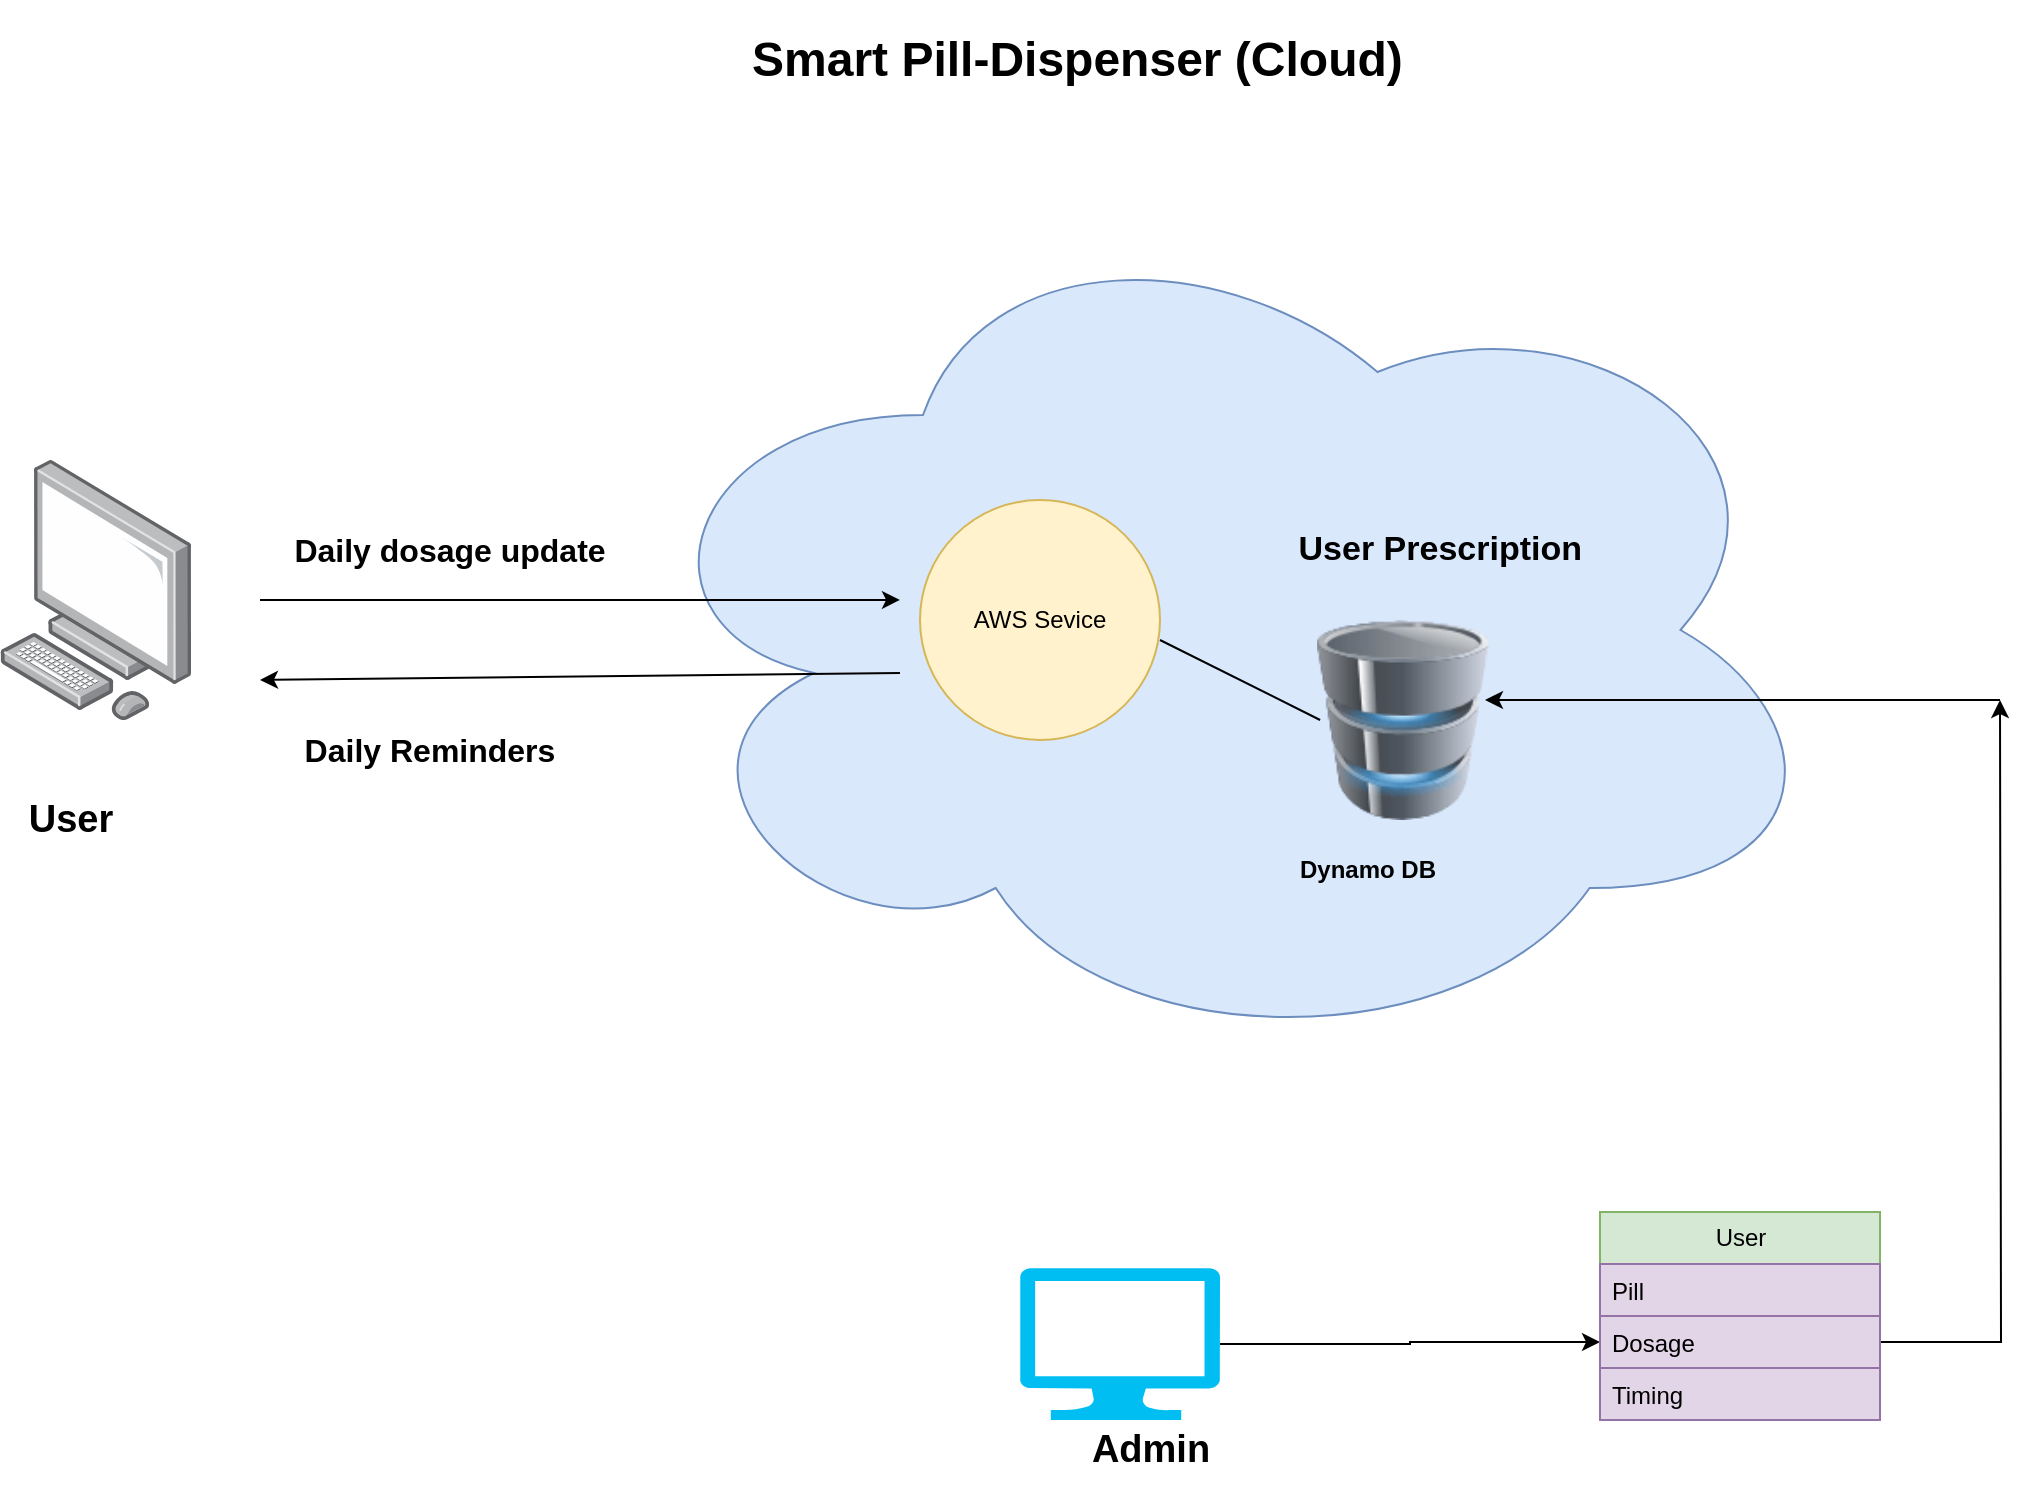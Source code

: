 <mxfile version="21.0.6" type="device"><diagram name="Page-1" id="QGv4IDnbL5DG2WCOZ8Tf"><mxGraphModel dx="2085" dy="1741" grid="1" gridSize="10" guides="1" tooltips="1" connect="1" arrows="1" fold="1" page="1" pageScale="1" pageWidth="850" pageHeight="1100" math="0" shadow="0"><root><mxCell id="0"/><mxCell id="1" parent="0"/><mxCell id="9NqdRj7v1oMdK69qCvYX-1" value="&lt;h1&gt;Smart Pill-Dispenser (Cloud)&lt;/h1&gt;" style="text;html=1;strokeColor=none;fillColor=none;spacing=5;spacingTop=-20;whiteSpace=wrap;overflow=hidden;rounded=0;" vertex="1" parent="1"><mxGeometry x="171" y="-1000" width="392" height="50" as="geometry"/></mxCell><mxCell id="9NqdRj7v1oMdK69qCvYX-2" value="" style="ellipse;shape=cloud;whiteSpace=wrap;html=1;fillColor=#dae8fc;strokeColor=#6c8ebf;" vertex="1" parent="1"><mxGeometry x="110" y="-910" width="606" height="430" as="geometry"/></mxCell><mxCell id="9NqdRj7v1oMdK69qCvYX-16" style="edgeStyle=orthogonalEdgeStyle;rounded=0;orthogonalLoop=1;jettySize=auto;html=1;entryX=0;entryY=0.5;entryDx=0;entryDy=0;" edge="1" parent="1" source="9NqdRj7v1oMdK69qCvYX-5" target="9NqdRj7v1oMdK69qCvYX-12"><mxGeometry relative="1" as="geometry"><mxPoint x="560" y="-358" as="targetPoint"/></mxGeometry></mxCell><mxCell id="9NqdRj7v1oMdK69qCvYX-5" value="" style="verticalLabelPosition=bottom;html=1;verticalAlign=top;align=center;strokeColor=none;fillColor=#00BEF2;shape=mxgraph.azure.computer;pointerEvents=1;" vertex="1" parent="1"><mxGeometry x="310" y="-376" width="100" height="76" as="geometry"/></mxCell><mxCell id="9NqdRj7v1oMdK69qCvYX-6" value="&lt;b&gt;&lt;font style=&quot;font-size: 19px;&quot;&gt;Admin&lt;/font&gt;&lt;/b&gt;" style="text;html=1;align=center;verticalAlign=middle;resizable=0;points=[];autosize=1;strokeColor=none;fillColor=none;" vertex="1" parent="1"><mxGeometry x="335" y="-305" width="80" height="40" as="geometry"/></mxCell><mxCell id="9NqdRj7v1oMdK69qCvYX-10" value="User" style="swimlane;fontStyle=0;childLayout=stackLayout;horizontal=1;startSize=26;fillColor=#d5e8d4;horizontalStack=0;resizeParent=1;resizeParentMax=0;resizeLast=0;collapsible=1;marginBottom=0;html=1;strokeColor=#82b366;" vertex="1" parent="1"><mxGeometry x="600" y="-404" width="140" height="104" as="geometry"/></mxCell><mxCell id="9NqdRj7v1oMdK69qCvYX-11" value="Pill&amp;nbsp;" style="text;strokeColor=#9673a6;fillColor=#e1d5e7;align=left;verticalAlign=top;spacingLeft=4;spacingRight=4;overflow=hidden;rotatable=0;points=[[0,0.5],[1,0.5]];portConstraint=eastwest;whiteSpace=wrap;html=1;" vertex="1" parent="9NqdRj7v1oMdK69qCvYX-10"><mxGeometry y="26" width="140" height="26" as="geometry"/></mxCell><mxCell id="9NqdRj7v1oMdK69qCvYX-17" style="edgeStyle=orthogonalEdgeStyle;rounded=0;orthogonalLoop=1;jettySize=auto;html=1;" edge="1" parent="9NqdRj7v1oMdK69qCvYX-10" source="9NqdRj7v1oMdK69qCvYX-12"><mxGeometry relative="1" as="geometry"><mxPoint x="200" y="-256" as="targetPoint"/></mxGeometry></mxCell><mxCell id="9NqdRj7v1oMdK69qCvYX-12" value="Dosage" style="text;strokeColor=#9673a6;fillColor=#e1d5e7;align=left;verticalAlign=top;spacingLeft=4;spacingRight=4;overflow=hidden;rotatable=0;points=[[0,0.5],[1,0.5]];portConstraint=eastwest;whiteSpace=wrap;html=1;" vertex="1" parent="9NqdRj7v1oMdK69qCvYX-10"><mxGeometry y="52" width="140" height="26" as="geometry"/></mxCell><mxCell id="9NqdRj7v1oMdK69qCvYX-13" value="Timing" style="text;strokeColor=#9673a6;fillColor=#e1d5e7;align=left;verticalAlign=top;spacingLeft=4;spacingRight=4;overflow=hidden;rotatable=0;points=[[0,0.5],[1,0.5]];portConstraint=eastwest;whiteSpace=wrap;html=1;" vertex="1" parent="9NqdRj7v1oMdK69qCvYX-10"><mxGeometry y="78" width="140" height="26" as="geometry"/></mxCell><mxCell id="9NqdRj7v1oMdK69qCvYX-15" value="&lt;b&gt;&lt;font style=&quot;font-size: 17px;&quot;&gt;User Prescription&amp;nbsp;&lt;/font&gt;&lt;/b&gt;" style="text;html=1;strokeColor=none;fillColor=none;align=center;verticalAlign=middle;whiteSpace=wrap;rounded=0;" vertex="1" parent="1"><mxGeometry x="443.5" y="-750" width="156.5" height="30" as="geometry"/></mxCell><mxCell id="9NqdRj7v1oMdK69qCvYX-18" value="" style="endArrow=classic;html=1;rounded=0;entryX=1;entryY=0.5;entryDx=0;entryDy=0;entryPerimeter=0;" edge="1" parent="1"><mxGeometry width="50" height="50" relative="1" as="geometry"><mxPoint x="800" y="-660" as="sourcePoint"/><mxPoint x="542.5" y="-660" as="targetPoint"/></mxGeometry></mxCell><mxCell id="9NqdRj7v1oMdK69qCvYX-19" value="" style="points=[];aspect=fixed;html=1;align=center;shadow=0;dashed=0;image;image=img/lib/allied_telesis/computer_and_terminals/Personal_Computer.svg;" vertex="1" parent="1"><mxGeometry x="-200" y="-780" width="95.93" height="130" as="geometry"/></mxCell><mxCell id="9NqdRj7v1oMdK69qCvYX-20" value="&lt;b&gt;&lt;font style=&quot;font-size: 19px;&quot;&gt;User&lt;/font&gt;&lt;/b&gt;" style="text;html=1;align=center;verticalAlign=middle;resizable=0;points=[];autosize=1;strokeColor=none;fillColor=none;" vertex="1" parent="1"><mxGeometry x="-200" y="-620" width="70" height="40" as="geometry"/></mxCell><mxCell id="9NqdRj7v1oMdK69qCvYX-21" value="" style="image;html=1;image=img/lib/clip_art/computers/Database_128x128.png" vertex="1" parent="1"><mxGeometry x="440" y="-700" width="123" height="100" as="geometry"/></mxCell><mxCell id="9NqdRj7v1oMdK69qCvYX-23" value="AWS Sevice" style="ellipse;whiteSpace=wrap;html=1;aspect=fixed;fillColor=#fff2cc;strokeColor=#d6b656;" vertex="1" parent="1"><mxGeometry x="260" y="-760" width="120" height="120" as="geometry"/></mxCell><mxCell id="9NqdRj7v1oMdK69qCvYX-24" value="" style="endArrow=classic;html=1;rounded=0;entryX=0.231;entryY=0.465;entryDx=0;entryDy=0;entryPerimeter=0;" edge="1" parent="1" target="9NqdRj7v1oMdK69qCvYX-2"><mxGeometry width="50" height="50" relative="1" as="geometry"><mxPoint x="-70" y="-710" as="sourcePoint"/><mxPoint x="20" y="-760" as="targetPoint"/></mxGeometry></mxCell><mxCell id="9NqdRj7v1oMdK69qCvYX-25" value="" style="endArrow=classic;html=1;rounded=0;exitX=0.231;exitY=0.55;exitDx=0;exitDy=0;exitPerimeter=0;" edge="1" parent="1" source="9NqdRj7v1oMdK69qCvYX-2"><mxGeometry width="50" height="50" relative="1" as="geometry"><mxPoint x="100" y="-670" as="sourcePoint"/><mxPoint x="-70" y="-670" as="targetPoint"/></mxGeometry></mxCell><mxCell id="9NqdRj7v1oMdK69qCvYX-26" value="&lt;b&gt;&lt;font style=&quot;font-size: 16px;&quot;&gt;Daily Reminders&lt;/font&gt;&lt;/b&gt;" style="text;html=1;strokeColor=none;fillColor=none;align=center;verticalAlign=middle;whiteSpace=wrap;rounded=0;" vertex="1" parent="1"><mxGeometry x="-50" y="-650" width="130" height="30" as="geometry"/></mxCell><mxCell id="9NqdRj7v1oMdK69qCvYX-27" value="&lt;b&gt;&lt;font style=&quot;font-size: 16px;&quot;&gt;Daily dosage update&lt;/font&gt;&lt;/b&gt;" style="text;html=1;strokeColor=none;fillColor=none;align=center;verticalAlign=middle;whiteSpace=wrap;rounded=0;" vertex="1" parent="1"><mxGeometry x="-60" y="-750" width="170" height="30" as="geometry"/></mxCell><mxCell id="9NqdRj7v1oMdK69qCvYX-28" value="&lt;b&gt;Dynamo DB&lt;/b&gt;" style="text;html=1;strokeColor=none;fillColor=none;align=center;verticalAlign=middle;whiteSpace=wrap;rounded=0;" vertex="1" parent="1"><mxGeometry x="430" y="-590" width="108" height="30" as="geometry"/></mxCell><mxCell id="9NqdRj7v1oMdK69qCvYX-31" value="" style="endArrow=none;html=1;rounded=0;entryX=0.163;entryY=0.5;entryDx=0;entryDy=0;entryPerimeter=0;" edge="1" parent="1" target="9NqdRj7v1oMdK69qCvYX-21"><mxGeometry width="50" height="50" relative="1" as="geometry"><mxPoint x="380" y="-690" as="sourcePoint"/><mxPoint x="430" y="-740" as="targetPoint"/></mxGeometry></mxCell></root></mxGraphModel></diagram></mxfile>